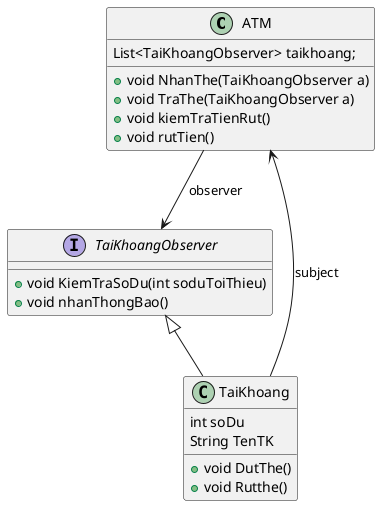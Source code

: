 @startuml
class ATM{
    List<TaiKhoangObserver> taikhoang;
    + void NhanThe(TaiKhoangObserver a)
    + void TraThe(TaiKhoangObserver a)
    + void kiemTraTienRut()
    + void rutTien()
}
interface TaiKhoangObserver{
 + void KiemTraSoDu(int soduToiThieu)
 + void nhanThongBao()
}
class TaiKhoang{
    int soDu
    String TenTK
    + void DutThe()
    + void Rutthe()
}

TaiKhoangObserver <|-- TaiKhoang
ATM --> TaiKhoangObserver : observer
TaiKhoang --> ATM : subject

@enduml